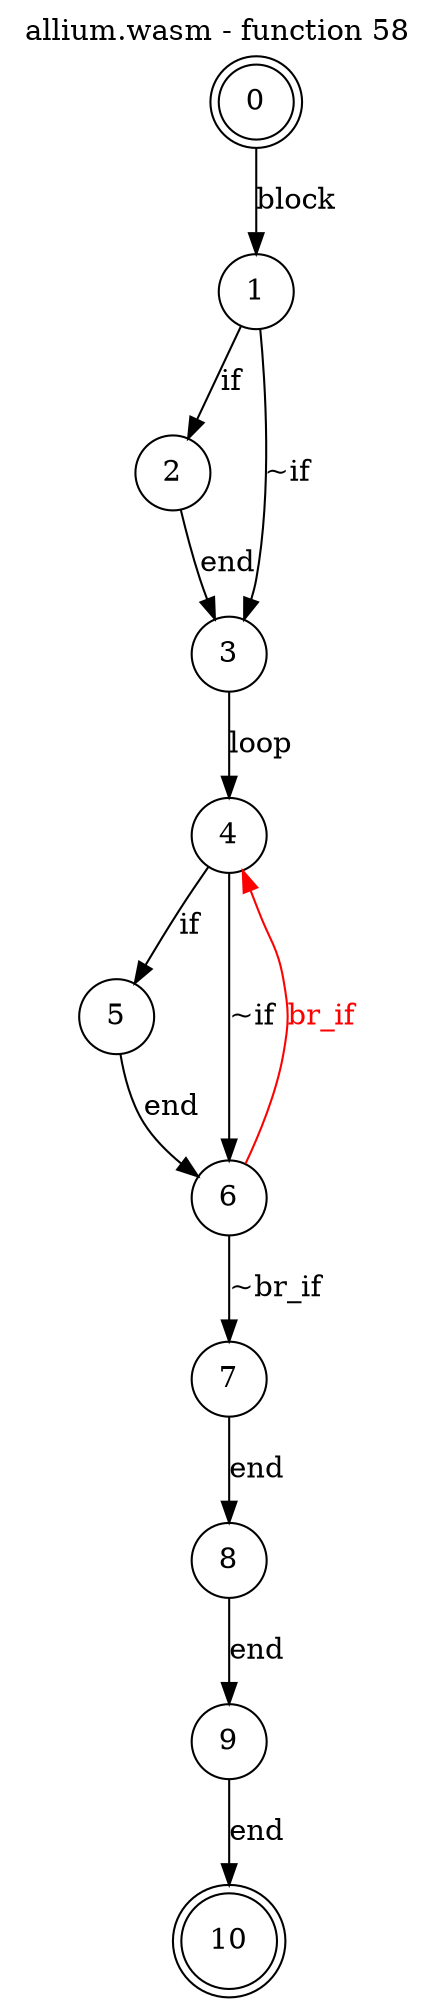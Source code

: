 digraph finite_state_machine {
    label = "allium.wasm - function 58"
    labelloc =  t
    labelfontsize = 16
    labelfontcolor = black
    labelfontname = "Helvetica"
    node [shape = doublecircle]; 0 10;
    node [shape = circle];
    0 -> 1[label="block"];
    1 -> 2[label="if"];
    1 -> 3[label="~if"];
    2 -> 3[label="end"];
    3 -> 4[label="loop"];
    4 -> 5[label="if"];
    4 -> 6[label="~if"];
    5 -> 6[label="end"];
    6 -> 7[label="~br_if"];
    6 -> 4[color="red" fontcolor="red" label="br_if"];
    7 -> 8[label="end"];
    8 -> 9[label="end"];
    9 -> 10[label="end"];
}
